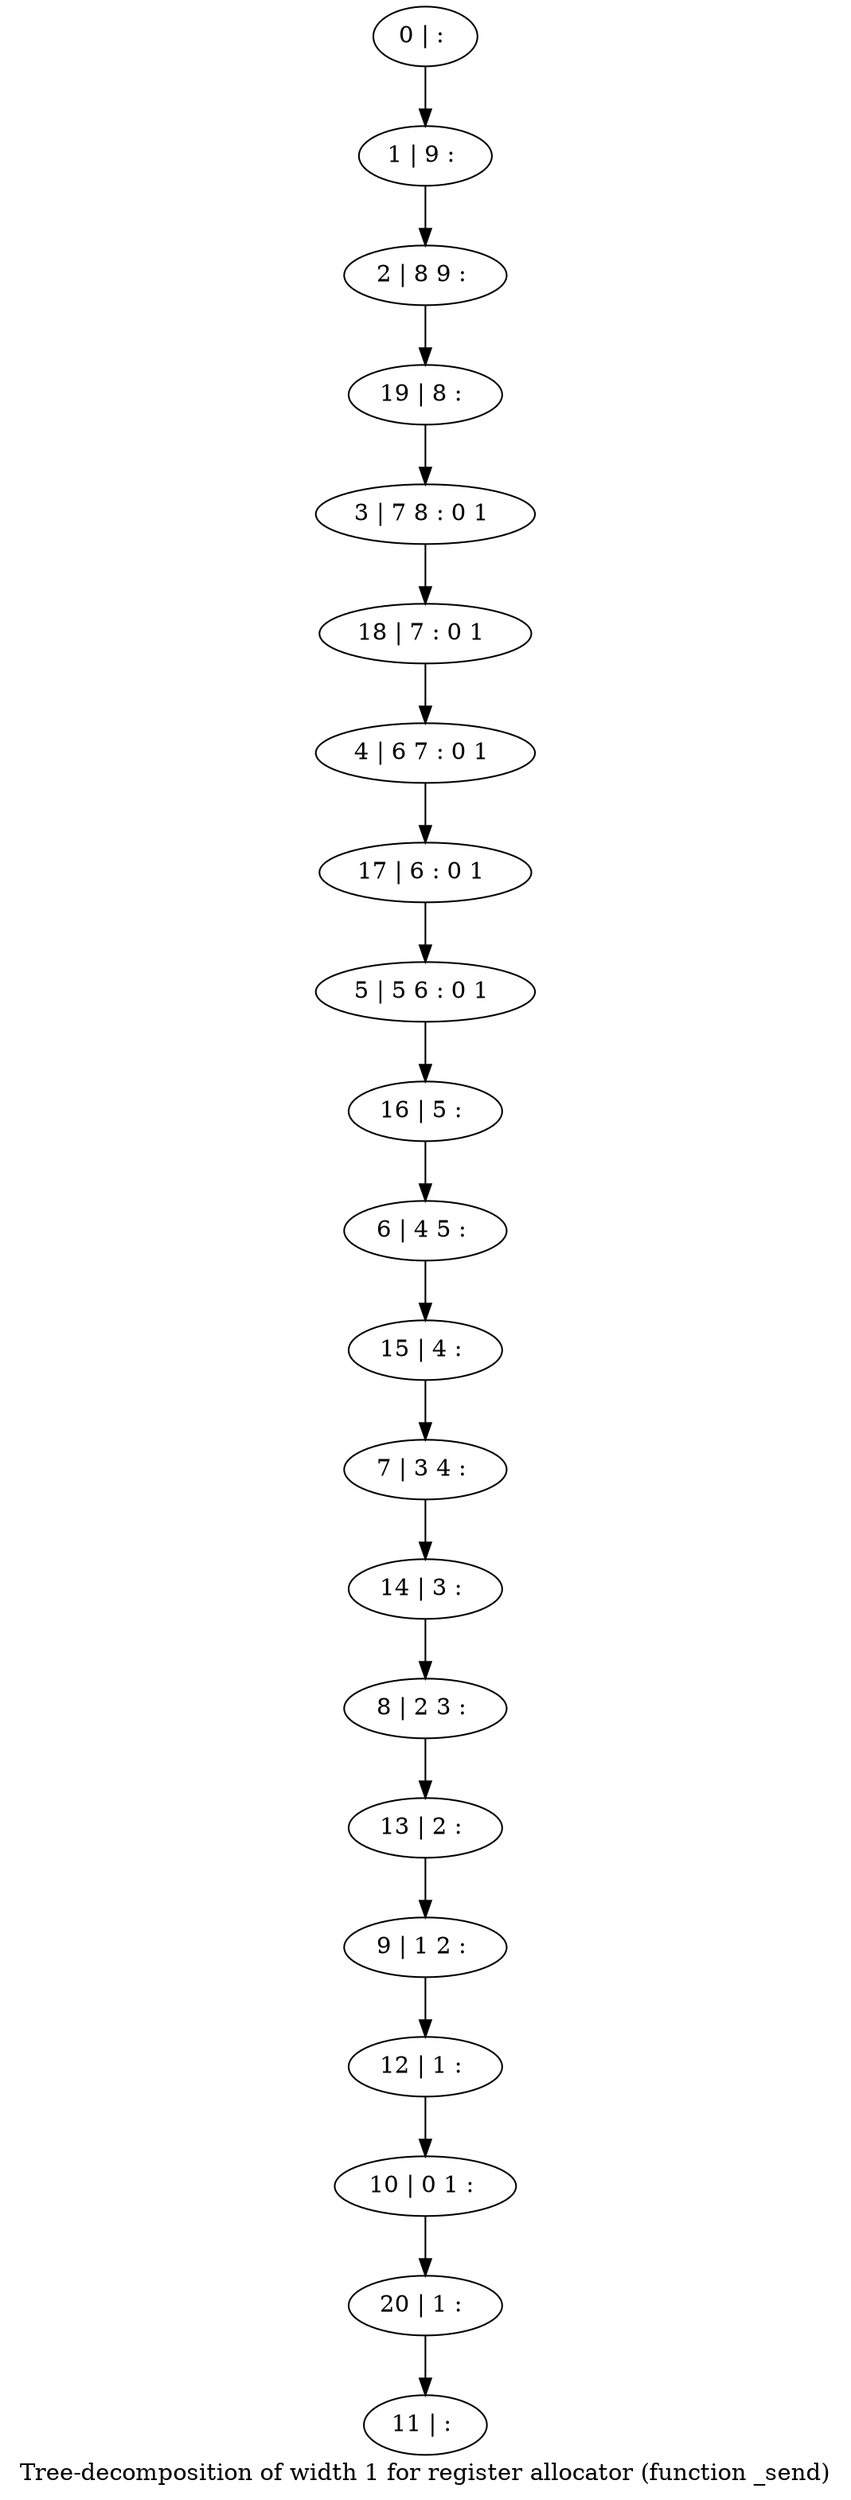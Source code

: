 digraph G {
graph [label="Tree-decomposition of width 1 for register allocator (function _send)"]
0[label="0 | : "];
1[label="1 | 9 : "];
2[label="2 | 8 9 : "];
3[label="3 | 7 8 : 0 1 "];
4[label="4 | 6 7 : 0 1 "];
5[label="5 | 5 6 : 0 1 "];
6[label="6 | 4 5 : "];
7[label="7 | 3 4 : "];
8[label="8 | 2 3 : "];
9[label="9 | 1 2 : "];
10[label="10 | 0 1 : "];
11[label="11 | : "];
12[label="12 | 1 : "];
13[label="13 | 2 : "];
14[label="14 | 3 : "];
15[label="15 | 4 : "];
16[label="16 | 5 : "];
17[label="17 | 6 : 0 1 "];
18[label="18 | 7 : 0 1 "];
19[label="19 | 8 : "];
20[label="20 | 1 : "];
0->1 ;
1->2 ;
12->10 ;
9->12 ;
13->9 ;
8->13 ;
14->8 ;
7->14 ;
15->7 ;
6->15 ;
16->6 ;
5->16 ;
17->5 ;
4->17 ;
18->4 ;
3->18 ;
19->3 ;
2->19 ;
20->11 ;
10->20 ;
}
